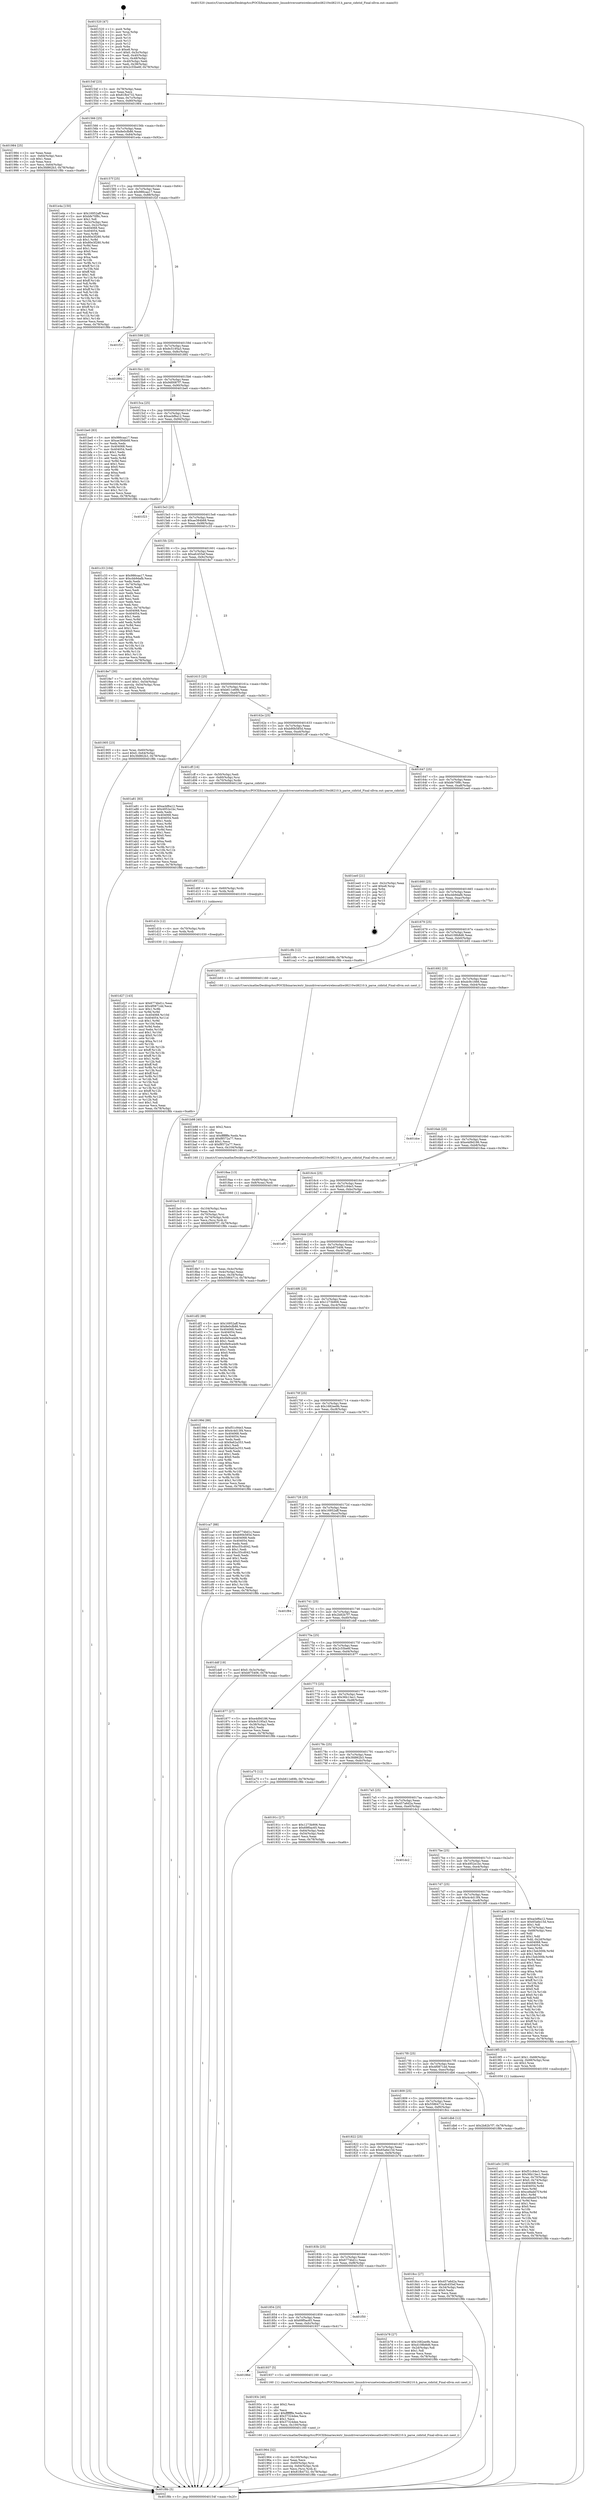 digraph "0x401520" {
  label = "0x401520 (/mnt/c/Users/mathe/Desktop/tcc/POCII/binaries/extr_linuxdriversnetwirelessathwil6210wil6210.h_parse_cidxtid_Final-ollvm.out::main(0))"
  labelloc = "t"
  node[shape=record]

  Entry [label="",width=0.3,height=0.3,shape=circle,fillcolor=black,style=filled]
  "0x40154f" [label="{
     0x40154f [23]\l
     | [instrs]\l
     &nbsp;&nbsp;0x40154f \<+3\>: mov -0x78(%rbp),%eax\l
     &nbsp;&nbsp;0x401552 \<+2\>: mov %eax,%ecx\l
     &nbsp;&nbsp;0x401554 \<+6\>: sub $0x81fb4732,%ecx\l
     &nbsp;&nbsp;0x40155a \<+3\>: mov %eax,-0x7c(%rbp)\l
     &nbsp;&nbsp;0x40155d \<+3\>: mov %ecx,-0x80(%rbp)\l
     &nbsp;&nbsp;0x401560 \<+6\>: je 0000000000401984 \<main+0x464\>\l
  }"]
  "0x401984" [label="{
     0x401984 [25]\l
     | [instrs]\l
     &nbsp;&nbsp;0x401984 \<+2\>: xor %eax,%eax\l
     &nbsp;&nbsp;0x401986 \<+3\>: mov -0x64(%rbp),%ecx\l
     &nbsp;&nbsp;0x401989 \<+3\>: sub $0x1,%eax\l
     &nbsp;&nbsp;0x40198c \<+2\>: sub %eax,%ecx\l
     &nbsp;&nbsp;0x40198e \<+3\>: mov %ecx,-0x64(%rbp)\l
     &nbsp;&nbsp;0x401991 \<+7\>: movl $0x3fd862b3,-0x78(%rbp)\l
     &nbsp;&nbsp;0x401998 \<+5\>: jmp 0000000000401f8b \<main+0xa6b\>\l
  }"]
  "0x401566" [label="{
     0x401566 [25]\l
     | [instrs]\l
     &nbsp;&nbsp;0x401566 \<+5\>: jmp 000000000040156b \<main+0x4b\>\l
     &nbsp;&nbsp;0x40156b \<+3\>: mov -0x7c(%rbp),%eax\l
     &nbsp;&nbsp;0x40156e \<+5\>: sub $0x8e0cfb86,%eax\l
     &nbsp;&nbsp;0x401573 \<+6\>: mov %eax,-0x84(%rbp)\l
     &nbsp;&nbsp;0x401579 \<+6\>: je 0000000000401e4a \<main+0x92a\>\l
  }"]
  Exit [label="",width=0.3,height=0.3,shape=circle,fillcolor=black,style=filled,peripheries=2]
  "0x401e4a" [label="{
     0x401e4a [150]\l
     | [instrs]\l
     &nbsp;&nbsp;0x401e4a \<+5\>: mov $0x16952aff,%eax\l
     &nbsp;&nbsp;0x401e4f \<+5\>: mov $0xbfe70f8c,%ecx\l
     &nbsp;&nbsp;0x401e54 \<+2\>: mov $0x1,%dl\l
     &nbsp;&nbsp;0x401e56 \<+3\>: mov -0x3c(%rbp),%esi\l
     &nbsp;&nbsp;0x401e59 \<+3\>: mov %esi,-0x2c(%rbp)\l
     &nbsp;&nbsp;0x401e5c \<+7\>: mov 0x404068,%esi\l
     &nbsp;&nbsp;0x401e63 \<+7\>: mov 0x404054,%edi\l
     &nbsp;&nbsp;0x401e6a \<+3\>: mov %esi,%r8d\l
     &nbsp;&nbsp;0x401e6d \<+7\>: add $0x80e3f280,%r8d\l
     &nbsp;&nbsp;0x401e74 \<+4\>: sub $0x1,%r8d\l
     &nbsp;&nbsp;0x401e78 \<+7\>: sub $0x80e3f280,%r8d\l
     &nbsp;&nbsp;0x401e7f \<+4\>: imul %r8d,%esi\l
     &nbsp;&nbsp;0x401e83 \<+3\>: and $0x1,%esi\l
     &nbsp;&nbsp;0x401e86 \<+3\>: cmp $0x0,%esi\l
     &nbsp;&nbsp;0x401e89 \<+4\>: sete %r9b\l
     &nbsp;&nbsp;0x401e8d \<+3\>: cmp $0xa,%edi\l
     &nbsp;&nbsp;0x401e90 \<+4\>: setl %r10b\l
     &nbsp;&nbsp;0x401e94 \<+3\>: mov %r9b,%r11b\l
     &nbsp;&nbsp;0x401e97 \<+4\>: xor $0xff,%r11b\l
     &nbsp;&nbsp;0x401e9b \<+3\>: mov %r10b,%bl\l
     &nbsp;&nbsp;0x401e9e \<+3\>: xor $0xff,%bl\l
     &nbsp;&nbsp;0x401ea1 \<+3\>: xor $0x1,%dl\l
     &nbsp;&nbsp;0x401ea4 \<+3\>: mov %r11b,%r14b\l
     &nbsp;&nbsp;0x401ea7 \<+4\>: and $0xff,%r14b\l
     &nbsp;&nbsp;0x401eab \<+3\>: and %dl,%r9b\l
     &nbsp;&nbsp;0x401eae \<+3\>: mov %bl,%r15b\l
     &nbsp;&nbsp;0x401eb1 \<+4\>: and $0xff,%r15b\l
     &nbsp;&nbsp;0x401eb5 \<+3\>: and %dl,%r10b\l
     &nbsp;&nbsp;0x401eb8 \<+3\>: or %r9b,%r14b\l
     &nbsp;&nbsp;0x401ebb \<+3\>: or %r10b,%r15b\l
     &nbsp;&nbsp;0x401ebe \<+3\>: xor %r15b,%r14b\l
     &nbsp;&nbsp;0x401ec1 \<+3\>: or %bl,%r11b\l
     &nbsp;&nbsp;0x401ec4 \<+4\>: xor $0xff,%r11b\l
     &nbsp;&nbsp;0x401ec8 \<+3\>: or $0x1,%dl\l
     &nbsp;&nbsp;0x401ecb \<+3\>: and %dl,%r11b\l
     &nbsp;&nbsp;0x401ece \<+3\>: or %r11b,%r14b\l
     &nbsp;&nbsp;0x401ed1 \<+4\>: test $0x1,%r14b\l
     &nbsp;&nbsp;0x401ed5 \<+3\>: cmovne %ecx,%eax\l
     &nbsp;&nbsp;0x401ed8 \<+3\>: mov %eax,-0x78(%rbp)\l
     &nbsp;&nbsp;0x401edb \<+5\>: jmp 0000000000401f8b \<main+0xa6b\>\l
  }"]
  "0x40157f" [label="{
     0x40157f [25]\l
     | [instrs]\l
     &nbsp;&nbsp;0x40157f \<+5\>: jmp 0000000000401584 \<main+0x64\>\l
     &nbsp;&nbsp;0x401584 \<+3\>: mov -0x7c(%rbp),%eax\l
     &nbsp;&nbsp;0x401587 \<+5\>: sub $0x986caa17,%eax\l
     &nbsp;&nbsp;0x40158c \<+6\>: mov %eax,-0x88(%rbp)\l
     &nbsp;&nbsp;0x401592 \<+6\>: je 0000000000401f2f \<main+0xa0f\>\l
  }"]
  "0x401d27" [label="{
     0x401d27 [143]\l
     | [instrs]\l
     &nbsp;&nbsp;0x401d27 \<+5\>: mov $0x6774bd1c,%eax\l
     &nbsp;&nbsp;0x401d2c \<+5\>: mov $0x4f0871dd,%ecx\l
     &nbsp;&nbsp;0x401d31 \<+3\>: mov $0x1,%r8b\l
     &nbsp;&nbsp;0x401d34 \<+3\>: xor %r9d,%r9d\l
     &nbsp;&nbsp;0x401d37 \<+8\>: mov 0x404068,%r10d\l
     &nbsp;&nbsp;0x401d3f \<+8\>: mov 0x404054,%r11d\l
     &nbsp;&nbsp;0x401d47 \<+4\>: sub $0x1,%r9d\l
     &nbsp;&nbsp;0x401d4b \<+3\>: mov %r10d,%ebx\l
     &nbsp;&nbsp;0x401d4e \<+3\>: add %r9d,%ebx\l
     &nbsp;&nbsp;0x401d51 \<+4\>: imul %ebx,%r10d\l
     &nbsp;&nbsp;0x401d55 \<+4\>: and $0x1,%r10d\l
     &nbsp;&nbsp;0x401d59 \<+4\>: cmp $0x0,%r10d\l
     &nbsp;&nbsp;0x401d5d \<+4\>: sete %r14b\l
     &nbsp;&nbsp;0x401d61 \<+4\>: cmp $0xa,%r11d\l
     &nbsp;&nbsp;0x401d65 \<+4\>: setl %r15b\l
     &nbsp;&nbsp;0x401d69 \<+3\>: mov %r14b,%r12b\l
     &nbsp;&nbsp;0x401d6c \<+4\>: xor $0xff,%r12b\l
     &nbsp;&nbsp;0x401d70 \<+3\>: mov %r15b,%r13b\l
     &nbsp;&nbsp;0x401d73 \<+4\>: xor $0xff,%r13b\l
     &nbsp;&nbsp;0x401d77 \<+4\>: xor $0x1,%r8b\l
     &nbsp;&nbsp;0x401d7b \<+3\>: mov %r12b,%dl\l
     &nbsp;&nbsp;0x401d7e \<+3\>: and $0xff,%dl\l
     &nbsp;&nbsp;0x401d81 \<+3\>: and %r8b,%r14b\l
     &nbsp;&nbsp;0x401d84 \<+3\>: mov %r13b,%sil\l
     &nbsp;&nbsp;0x401d87 \<+4\>: and $0xff,%sil\l
     &nbsp;&nbsp;0x401d8b \<+3\>: and %r8b,%r15b\l
     &nbsp;&nbsp;0x401d8e \<+3\>: or %r14b,%dl\l
     &nbsp;&nbsp;0x401d91 \<+3\>: or %r15b,%sil\l
     &nbsp;&nbsp;0x401d94 \<+3\>: xor %sil,%dl\l
     &nbsp;&nbsp;0x401d97 \<+3\>: or %r13b,%r12b\l
     &nbsp;&nbsp;0x401d9a \<+4\>: xor $0xff,%r12b\l
     &nbsp;&nbsp;0x401d9e \<+4\>: or $0x1,%r8b\l
     &nbsp;&nbsp;0x401da2 \<+3\>: and %r8b,%r12b\l
     &nbsp;&nbsp;0x401da5 \<+3\>: or %r12b,%dl\l
     &nbsp;&nbsp;0x401da8 \<+3\>: test $0x1,%dl\l
     &nbsp;&nbsp;0x401dab \<+3\>: cmovne %ecx,%eax\l
     &nbsp;&nbsp;0x401dae \<+3\>: mov %eax,-0x78(%rbp)\l
     &nbsp;&nbsp;0x401db1 \<+5\>: jmp 0000000000401f8b \<main+0xa6b\>\l
  }"]
  "0x401f2f" [label="{
     0x401f2f\l
  }", style=dashed]
  "0x401598" [label="{
     0x401598 [25]\l
     | [instrs]\l
     &nbsp;&nbsp;0x401598 \<+5\>: jmp 000000000040159d \<main+0x7d\>\l
     &nbsp;&nbsp;0x40159d \<+3\>: mov -0x7c(%rbp),%eax\l
     &nbsp;&nbsp;0x4015a0 \<+5\>: sub $0x9c5195a3,%eax\l
     &nbsp;&nbsp;0x4015a5 \<+6\>: mov %eax,-0x8c(%rbp)\l
     &nbsp;&nbsp;0x4015ab \<+6\>: je 0000000000401892 \<main+0x372\>\l
  }"]
  "0x401d1b" [label="{
     0x401d1b [12]\l
     | [instrs]\l
     &nbsp;&nbsp;0x401d1b \<+4\>: mov -0x70(%rbp),%rdx\l
     &nbsp;&nbsp;0x401d1f \<+3\>: mov %rdx,%rdi\l
     &nbsp;&nbsp;0x401d22 \<+5\>: call 0000000000401030 \<free@plt\>\l
     | [calls]\l
     &nbsp;&nbsp;0x401030 \{1\} (unknown)\l
  }"]
  "0x401892" [label="{
     0x401892\l
  }", style=dashed]
  "0x4015b1" [label="{
     0x4015b1 [25]\l
     | [instrs]\l
     &nbsp;&nbsp;0x4015b1 \<+5\>: jmp 00000000004015b6 \<main+0x96\>\l
     &nbsp;&nbsp;0x4015b6 \<+3\>: mov -0x7c(%rbp),%eax\l
     &nbsp;&nbsp;0x4015b9 \<+5\>: sub $0x9d0087f7,%eax\l
     &nbsp;&nbsp;0x4015be \<+6\>: mov %eax,-0x90(%rbp)\l
     &nbsp;&nbsp;0x4015c4 \<+6\>: je 0000000000401be0 \<main+0x6c0\>\l
  }"]
  "0x401d0f" [label="{
     0x401d0f [12]\l
     | [instrs]\l
     &nbsp;&nbsp;0x401d0f \<+4\>: mov -0x60(%rbp),%rdx\l
     &nbsp;&nbsp;0x401d13 \<+3\>: mov %rdx,%rdi\l
     &nbsp;&nbsp;0x401d16 \<+5\>: call 0000000000401030 \<free@plt\>\l
     | [calls]\l
     &nbsp;&nbsp;0x401030 \{1\} (unknown)\l
  }"]
  "0x401be0" [label="{
     0x401be0 [83]\l
     | [instrs]\l
     &nbsp;&nbsp;0x401be0 \<+5\>: mov $0x986caa17,%eax\l
     &nbsp;&nbsp;0x401be5 \<+5\>: mov $0xae384b68,%ecx\l
     &nbsp;&nbsp;0x401bea \<+2\>: xor %edx,%edx\l
     &nbsp;&nbsp;0x401bec \<+7\>: mov 0x404068,%esi\l
     &nbsp;&nbsp;0x401bf3 \<+7\>: mov 0x404054,%edi\l
     &nbsp;&nbsp;0x401bfa \<+3\>: sub $0x1,%edx\l
     &nbsp;&nbsp;0x401bfd \<+3\>: mov %esi,%r8d\l
     &nbsp;&nbsp;0x401c00 \<+3\>: add %edx,%r8d\l
     &nbsp;&nbsp;0x401c03 \<+4\>: imul %r8d,%esi\l
     &nbsp;&nbsp;0x401c07 \<+3\>: and $0x1,%esi\l
     &nbsp;&nbsp;0x401c0a \<+3\>: cmp $0x0,%esi\l
     &nbsp;&nbsp;0x401c0d \<+4\>: sete %r9b\l
     &nbsp;&nbsp;0x401c11 \<+3\>: cmp $0xa,%edi\l
     &nbsp;&nbsp;0x401c14 \<+4\>: setl %r10b\l
     &nbsp;&nbsp;0x401c18 \<+3\>: mov %r9b,%r11b\l
     &nbsp;&nbsp;0x401c1b \<+3\>: and %r10b,%r11b\l
     &nbsp;&nbsp;0x401c1e \<+3\>: xor %r10b,%r9b\l
     &nbsp;&nbsp;0x401c21 \<+3\>: or %r9b,%r11b\l
     &nbsp;&nbsp;0x401c24 \<+4\>: test $0x1,%r11b\l
     &nbsp;&nbsp;0x401c28 \<+3\>: cmovne %ecx,%eax\l
     &nbsp;&nbsp;0x401c2b \<+3\>: mov %eax,-0x78(%rbp)\l
     &nbsp;&nbsp;0x401c2e \<+5\>: jmp 0000000000401f8b \<main+0xa6b\>\l
  }"]
  "0x4015ca" [label="{
     0x4015ca [25]\l
     | [instrs]\l
     &nbsp;&nbsp;0x4015ca \<+5\>: jmp 00000000004015cf \<main+0xaf\>\l
     &nbsp;&nbsp;0x4015cf \<+3\>: mov -0x7c(%rbp),%eax\l
     &nbsp;&nbsp;0x4015d2 \<+5\>: sub $0xacbf6a12,%eax\l
     &nbsp;&nbsp;0x4015d7 \<+6\>: mov %eax,-0x94(%rbp)\l
     &nbsp;&nbsp;0x4015dd \<+6\>: je 0000000000401f23 \<main+0xa03\>\l
  }"]
  "0x401bc0" [label="{
     0x401bc0 [32]\l
     | [instrs]\l
     &nbsp;&nbsp;0x401bc0 \<+6\>: mov -0x104(%rbp),%ecx\l
     &nbsp;&nbsp;0x401bc6 \<+3\>: imul %eax,%ecx\l
     &nbsp;&nbsp;0x401bc9 \<+4\>: mov -0x70(%rbp),%rsi\l
     &nbsp;&nbsp;0x401bcd \<+4\>: movslq -0x74(%rbp),%rdi\l
     &nbsp;&nbsp;0x401bd1 \<+3\>: mov %ecx,(%rsi,%rdi,4)\l
     &nbsp;&nbsp;0x401bd4 \<+7\>: movl $0x9d0087f7,-0x78(%rbp)\l
     &nbsp;&nbsp;0x401bdb \<+5\>: jmp 0000000000401f8b \<main+0xa6b\>\l
  }"]
  "0x401f23" [label="{
     0x401f23\l
  }", style=dashed]
  "0x4015e3" [label="{
     0x4015e3 [25]\l
     | [instrs]\l
     &nbsp;&nbsp;0x4015e3 \<+5\>: jmp 00000000004015e8 \<main+0xc8\>\l
     &nbsp;&nbsp;0x4015e8 \<+3\>: mov -0x7c(%rbp),%eax\l
     &nbsp;&nbsp;0x4015eb \<+5\>: sub $0xae384b68,%eax\l
     &nbsp;&nbsp;0x4015f0 \<+6\>: mov %eax,-0x98(%rbp)\l
     &nbsp;&nbsp;0x4015f6 \<+6\>: je 0000000000401c33 \<main+0x713\>\l
  }"]
  "0x401b98" [label="{
     0x401b98 [40]\l
     | [instrs]\l
     &nbsp;&nbsp;0x401b98 \<+5\>: mov $0x2,%ecx\l
     &nbsp;&nbsp;0x401b9d \<+1\>: cltd\l
     &nbsp;&nbsp;0x401b9e \<+2\>: idiv %ecx\l
     &nbsp;&nbsp;0x401ba0 \<+6\>: imul $0xfffffffe,%edx,%ecx\l
     &nbsp;&nbsp;0x401ba6 \<+6\>: add $0xf8572a77,%ecx\l
     &nbsp;&nbsp;0x401bac \<+3\>: add $0x1,%ecx\l
     &nbsp;&nbsp;0x401baf \<+6\>: sub $0xf8572a77,%ecx\l
     &nbsp;&nbsp;0x401bb5 \<+6\>: mov %ecx,-0x104(%rbp)\l
     &nbsp;&nbsp;0x401bbb \<+5\>: call 0000000000401160 \<next_i\>\l
     | [calls]\l
     &nbsp;&nbsp;0x401160 \{1\} (/mnt/c/Users/mathe/Desktop/tcc/POCII/binaries/extr_linuxdriversnetwirelessathwil6210wil6210.h_parse_cidxtid_Final-ollvm.out::next_i)\l
  }"]
  "0x401c33" [label="{
     0x401c33 [104]\l
     | [instrs]\l
     &nbsp;&nbsp;0x401c33 \<+5\>: mov $0x986caa17,%eax\l
     &nbsp;&nbsp;0x401c38 \<+5\>: mov $0xcbb9dafb,%ecx\l
     &nbsp;&nbsp;0x401c3d \<+2\>: xor %edx,%edx\l
     &nbsp;&nbsp;0x401c3f \<+3\>: mov -0x74(%rbp),%esi\l
     &nbsp;&nbsp;0x401c42 \<+2\>: mov %edx,%edi\l
     &nbsp;&nbsp;0x401c44 \<+2\>: sub %esi,%edi\l
     &nbsp;&nbsp;0x401c46 \<+2\>: mov %edx,%esi\l
     &nbsp;&nbsp;0x401c48 \<+3\>: sub $0x1,%esi\l
     &nbsp;&nbsp;0x401c4b \<+2\>: add %esi,%edi\l
     &nbsp;&nbsp;0x401c4d \<+2\>: mov %edx,%esi\l
     &nbsp;&nbsp;0x401c4f \<+2\>: sub %edi,%esi\l
     &nbsp;&nbsp;0x401c51 \<+3\>: mov %esi,-0x74(%rbp)\l
     &nbsp;&nbsp;0x401c54 \<+7\>: mov 0x404068,%esi\l
     &nbsp;&nbsp;0x401c5b \<+7\>: mov 0x404054,%edi\l
     &nbsp;&nbsp;0x401c62 \<+3\>: sub $0x1,%edx\l
     &nbsp;&nbsp;0x401c65 \<+3\>: mov %esi,%r8d\l
     &nbsp;&nbsp;0x401c68 \<+3\>: add %edx,%r8d\l
     &nbsp;&nbsp;0x401c6b \<+4\>: imul %r8d,%esi\l
     &nbsp;&nbsp;0x401c6f \<+3\>: and $0x1,%esi\l
     &nbsp;&nbsp;0x401c72 \<+3\>: cmp $0x0,%esi\l
     &nbsp;&nbsp;0x401c75 \<+4\>: sete %r9b\l
     &nbsp;&nbsp;0x401c79 \<+3\>: cmp $0xa,%edi\l
     &nbsp;&nbsp;0x401c7c \<+4\>: setl %r10b\l
     &nbsp;&nbsp;0x401c80 \<+3\>: mov %r9b,%r11b\l
     &nbsp;&nbsp;0x401c83 \<+3\>: and %r10b,%r11b\l
     &nbsp;&nbsp;0x401c86 \<+3\>: xor %r10b,%r9b\l
     &nbsp;&nbsp;0x401c89 \<+3\>: or %r9b,%r11b\l
     &nbsp;&nbsp;0x401c8c \<+4\>: test $0x1,%r11b\l
     &nbsp;&nbsp;0x401c90 \<+3\>: cmovne %ecx,%eax\l
     &nbsp;&nbsp;0x401c93 \<+3\>: mov %eax,-0x78(%rbp)\l
     &nbsp;&nbsp;0x401c96 \<+5\>: jmp 0000000000401f8b \<main+0xa6b\>\l
  }"]
  "0x4015fc" [label="{
     0x4015fc [25]\l
     | [instrs]\l
     &nbsp;&nbsp;0x4015fc \<+5\>: jmp 0000000000401601 \<main+0xe1\>\l
     &nbsp;&nbsp;0x401601 \<+3\>: mov -0x7c(%rbp),%eax\l
     &nbsp;&nbsp;0x401604 \<+5\>: sub $0xafc455ef,%eax\l
     &nbsp;&nbsp;0x401609 \<+6\>: mov %eax,-0x9c(%rbp)\l
     &nbsp;&nbsp;0x40160f \<+6\>: je 00000000004018e7 \<main+0x3c7\>\l
  }"]
  "0x401a0c" [label="{
     0x401a0c [105]\l
     | [instrs]\l
     &nbsp;&nbsp;0x401a0c \<+5\>: mov $0xf51c94e3,%ecx\l
     &nbsp;&nbsp;0x401a11 \<+5\>: mov $0x36b13ec1,%edx\l
     &nbsp;&nbsp;0x401a16 \<+4\>: mov %rax,-0x70(%rbp)\l
     &nbsp;&nbsp;0x401a1a \<+7\>: movl $0x0,-0x74(%rbp)\l
     &nbsp;&nbsp;0x401a21 \<+7\>: mov 0x404068,%esi\l
     &nbsp;&nbsp;0x401a28 \<+8\>: mov 0x404054,%r8d\l
     &nbsp;&nbsp;0x401a30 \<+3\>: mov %esi,%r9d\l
     &nbsp;&nbsp;0x401a33 \<+7\>: sub $0xce8add7f,%r9d\l
     &nbsp;&nbsp;0x401a3a \<+4\>: sub $0x1,%r9d\l
     &nbsp;&nbsp;0x401a3e \<+7\>: add $0xce8add7f,%r9d\l
     &nbsp;&nbsp;0x401a45 \<+4\>: imul %r9d,%esi\l
     &nbsp;&nbsp;0x401a49 \<+3\>: and $0x1,%esi\l
     &nbsp;&nbsp;0x401a4c \<+3\>: cmp $0x0,%esi\l
     &nbsp;&nbsp;0x401a4f \<+4\>: sete %r10b\l
     &nbsp;&nbsp;0x401a53 \<+4\>: cmp $0xa,%r8d\l
     &nbsp;&nbsp;0x401a57 \<+4\>: setl %r11b\l
     &nbsp;&nbsp;0x401a5b \<+3\>: mov %r10b,%bl\l
     &nbsp;&nbsp;0x401a5e \<+3\>: and %r11b,%bl\l
     &nbsp;&nbsp;0x401a61 \<+3\>: xor %r11b,%r10b\l
     &nbsp;&nbsp;0x401a64 \<+3\>: or %r10b,%bl\l
     &nbsp;&nbsp;0x401a67 \<+3\>: test $0x1,%bl\l
     &nbsp;&nbsp;0x401a6a \<+3\>: cmovne %edx,%ecx\l
     &nbsp;&nbsp;0x401a6d \<+3\>: mov %ecx,-0x78(%rbp)\l
     &nbsp;&nbsp;0x401a70 \<+5\>: jmp 0000000000401f8b \<main+0xa6b\>\l
  }"]
  "0x4018e7" [label="{
     0x4018e7 [30]\l
     | [instrs]\l
     &nbsp;&nbsp;0x4018e7 \<+7\>: movl $0x64,-0x50(%rbp)\l
     &nbsp;&nbsp;0x4018ee \<+7\>: movl $0x1,-0x54(%rbp)\l
     &nbsp;&nbsp;0x4018f5 \<+4\>: movslq -0x54(%rbp),%rax\l
     &nbsp;&nbsp;0x4018f9 \<+4\>: shl $0x2,%rax\l
     &nbsp;&nbsp;0x4018fd \<+3\>: mov %rax,%rdi\l
     &nbsp;&nbsp;0x401900 \<+5\>: call 0000000000401050 \<malloc@plt\>\l
     | [calls]\l
     &nbsp;&nbsp;0x401050 \{1\} (unknown)\l
  }"]
  "0x401615" [label="{
     0x401615 [25]\l
     | [instrs]\l
     &nbsp;&nbsp;0x401615 \<+5\>: jmp 000000000040161a \<main+0xfa\>\l
     &nbsp;&nbsp;0x40161a \<+3\>: mov -0x7c(%rbp),%eax\l
     &nbsp;&nbsp;0x40161d \<+5\>: sub $0xb611e69b,%eax\l
     &nbsp;&nbsp;0x401622 \<+6\>: mov %eax,-0xa0(%rbp)\l
     &nbsp;&nbsp;0x401628 \<+6\>: je 0000000000401a81 \<main+0x561\>\l
  }"]
  "0x401964" [label="{
     0x401964 [32]\l
     | [instrs]\l
     &nbsp;&nbsp;0x401964 \<+6\>: mov -0x100(%rbp),%ecx\l
     &nbsp;&nbsp;0x40196a \<+3\>: imul %eax,%ecx\l
     &nbsp;&nbsp;0x40196d \<+4\>: mov -0x60(%rbp),%rsi\l
     &nbsp;&nbsp;0x401971 \<+4\>: movslq -0x64(%rbp),%rdi\l
     &nbsp;&nbsp;0x401975 \<+3\>: mov %ecx,(%rsi,%rdi,4)\l
     &nbsp;&nbsp;0x401978 \<+7\>: movl $0x81fb4732,-0x78(%rbp)\l
     &nbsp;&nbsp;0x40197f \<+5\>: jmp 0000000000401f8b \<main+0xa6b\>\l
  }"]
  "0x401a81" [label="{
     0x401a81 [83]\l
     | [instrs]\l
     &nbsp;&nbsp;0x401a81 \<+5\>: mov $0xacbf6a12,%eax\l
     &nbsp;&nbsp;0x401a86 \<+5\>: mov $0x4952e1bc,%ecx\l
     &nbsp;&nbsp;0x401a8b \<+2\>: xor %edx,%edx\l
     &nbsp;&nbsp;0x401a8d \<+7\>: mov 0x404068,%esi\l
     &nbsp;&nbsp;0x401a94 \<+7\>: mov 0x404054,%edi\l
     &nbsp;&nbsp;0x401a9b \<+3\>: sub $0x1,%edx\l
     &nbsp;&nbsp;0x401a9e \<+3\>: mov %esi,%r8d\l
     &nbsp;&nbsp;0x401aa1 \<+3\>: add %edx,%r8d\l
     &nbsp;&nbsp;0x401aa4 \<+4\>: imul %r8d,%esi\l
     &nbsp;&nbsp;0x401aa8 \<+3\>: and $0x1,%esi\l
     &nbsp;&nbsp;0x401aab \<+3\>: cmp $0x0,%esi\l
     &nbsp;&nbsp;0x401aae \<+4\>: sete %r9b\l
     &nbsp;&nbsp;0x401ab2 \<+3\>: cmp $0xa,%edi\l
     &nbsp;&nbsp;0x401ab5 \<+4\>: setl %r10b\l
     &nbsp;&nbsp;0x401ab9 \<+3\>: mov %r9b,%r11b\l
     &nbsp;&nbsp;0x401abc \<+3\>: and %r10b,%r11b\l
     &nbsp;&nbsp;0x401abf \<+3\>: xor %r10b,%r9b\l
     &nbsp;&nbsp;0x401ac2 \<+3\>: or %r9b,%r11b\l
     &nbsp;&nbsp;0x401ac5 \<+4\>: test $0x1,%r11b\l
     &nbsp;&nbsp;0x401ac9 \<+3\>: cmovne %ecx,%eax\l
     &nbsp;&nbsp;0x401acc \<+3\>: mov %eax,-0x78(%rbp)\l
     &nbsp;&nbsp;0x401acf \<+5\>: jmp 0000000000401f8b \<main+0xa6b\>\l
  }"]
  "0x40162e" [label="{
     0x40162e [25]\l
     | [instrs]\l
     &nbsp;&nbsp;0x40162e \<+5\>: jmp 0000000000401633 \<main+0x113\>\l
     &nbsp;&nbsp;0x401633 \<+3\>: mov -0x7c(%rbp),%eax\l
     &nbsp;&nbsp;0x401636 \<+5\>: sub $0xb90b585d,%eax\l
     &nbsp;&nbsp;0x40163b \<+6\>: mov %eax,-0xa4(%rbp)\l
     &nbsp;&nbsp;0x401641 \<+6\>: je 0000000000401cff \<main+0x7df\>\l
  }"]
  "0x40193c" [label="{
     0x40193c [40]\l
     | [instrs]\l
     &nbsp;&nbsp;0x40193c \<+5\>: mov $0x2,%ecx\l
     &nbsp;&nbsp;0x401941 \<+1\>: cltd\l
     &nbsp;&nbsp;0x401942 \<+2\>: idiv %ecx\l
     &nbsp;&nbsp;0x401944 \<+6\>: imul $0xfffffffe,%edx,%ecx\l
     &nbsp;&nbsp;0x40194a \<+6\>: add $0x37324dee,%ecx\l
     &nbsp;&nbsp;0x401950 \<+3\>: add $0x1,%ecx\l
     &nbsp;&nbsp;0x401953 \<+6\>: sub $0x37324dee,%ecx\l
     &nbsp;&nbsp;0x401959 \<+6\>: mov %ecx,-0x100(%rbp)\l
     &nbsp;&nbsp;0x40195f \<+5\>: call 0000000000401160 \<next_i\>\l
     | [calls]\l
     &nbsp;&nbsp;0x401160 \{1\} (/mnt/c/Users/mathe/Desktop/tcc/POCII/binaries/extr_linuxdriversnetwirelessathwil6210wil6210.h_parse_cidxtid_Final-ollvm.out::next_i)\l
  }"]
  "0x401cff" [label="{
     0x401cff [16]\l
     | [instrs]\l
     &nbsp;&nbsp;0x401cff \<+3\>: mov -0x50(%rbp),%edi\l
     &nbsp;&nbsp;0x401d02 \<+4\>: mov -0x60(%rbp),%rsi\l
     &nbsp;&nbsp;0x401d06 \<+4\>: mov -0x70(%rbp),%rdx\l
     &nbsp;&nbsp;0x401d0a \<+5\>: call 0000000000401240 \<parse_cidxtid\>\l
     | [calls]\l
     &nbsp;&nbsp;0x401240 \{1\} (/mnt/c/Users/mathe/Desktop/tcc/POCII/binaries/extr_linuxdriversnetwirelessathwil6210wil6210.h_parse_cidxtid_Final-ollvm.out::parse_cidxtid)\l
  }"]
  "0x401647" [label="{
     0x401647 [25]\l
     | [instrs]\l
     &nbsp;&nbsp;0x401647 \<+5\>: jmp 000000000040164c \<main+0x12c\>\l
     &nbsp;&nbsp;0x40164c \<+3\>: mov -0x7c(%rbp),%eax\l
     &nbsp;&nbsp;0x40164f \<+5\>: sub $0xbfe70f8c,%eax\l
     &nbsp;&nbsp;0x401654 \<+6\>: mov %eax,-0xa8(%rbp)\l
     &nbsp;&nbsp;0x40165a \<+6\>: je 0000000000401ee0 \<main+0x9c0\>\l
  }"]
  "0x40186d" [label="{
     0x40186d\l
  }", style=dashed]
  "0x401ee0" [label="{
     0x401ee0 [21]\l
     | [instrs]\l
     &nbsp;&nbsp;0x401ee0 \<+3\>: mov -0x2c(%rbp),%eax\l
     &nbsp;&nbsp;0x401ee3 \<+7\>: add $0xe8,%rsp\l
     &nbsp;&nbsp;0x401eea \<+1\>: pop %rbx\l
     &nbsp;&nbsp;0x401eeb \<+2\>: pop %r12\l
     &nbsp;&nbsp;0x401eed \<+2\>: pop %r13\l
     &nbsp;&nbsp;0x401eef \<+2\>: pop %r14\l
     &nbsp;&nbsp;0x401ef1 \<+2\>: pop %r15\l
     &nbsp;&nbsp;0x401ef3 \<+1\>: pop %rbp\l
     &nbsp;&nbsp;0x401ef4 \<+1\>: ret\l
  }"]
  "0x401660" [label="{
     0x401660 [25]\l
     | [instrs]\l
     &nbsp;&nbsp;0x401660 \<+5\>: jmp 0000000000401665 \<main+0x145\>\l
     &nbsp;&nbsp;0x401665 \<+3\>: mov -0x7c(%rbp),%eax\l
     &nbsp;&nbsp;0x401668 \<+5\>: sub $0xcbb9dafb,%eax\l
     &nbsp;&nbsp;0x40166d \<+6\>: mov %eax,-0xac(%rbp)\l
     &nbsp;&nbsp;0x401673 \<+6\>: je 0000000000401c9b \<main+0x77b\>\l
  }"]
  "0x401937" [label="{
     0x401937 [5]\l
     | [instrs]\l
     &nbsp;&nbsp;0x401937 \<+5\>: call 0000000000401160 \<next_i\>\l
     | [calls]\l
     &nbsp;&nbsp;0x401160 \{1\} (/mnt/c/Users/mathe/Desktop/tcc/POCII/binaries/extr_linuxdriversnetwirelessathwil6210wil6210.h_parse_cidxtid_Final-ollvm.out::next_i)\l
  }"]
  "0x401c9b" [label="{
     0x401c9b [12]\l
     | [instrs]\l
     &nbsp;&nbsp;0x401c9b \<+7\>: movl $0xb611e69b,-0x78(%rbp)\l
     &nbsp;&nbsp;0x401ca2 \<+5\>: jmp 0000000000401f8b \<main+0xa6b\>\l
  }"]
  "0x401679" [label="{
     0x401679 [25]\l
     | [instrs]\l
     &nbsp;&nbsp;0x401679 \<+5\>: jmp 000000000040167e \<main+0x15e\>\l
     &nbsp;&nbsp;0x40167e \<+3\>: mov -0x7c(%rbp),%eax\l
     &nbsp;&nbsp;0x401681 \<+5\>: sub $0xd108b8d6,%eax\l
     &nbsp;&nbsp;0x401686 \<+6\>: mov %eax,-0xb0(%rbp)\l
     &nbsp;&nbsp;0x40168c \<+6\>: je 0000000000401b93 \<main+0x673\>\l
  }"]
  "0x401854" [label="{
     0x401854 [25]\l
     | [instrs]\l
     &nbsp;&nbsp;0x401854 \<+5\>: jmp 0000000000401859 \<main+0x339\>\l
     &nbsp;&nbsp;0x401859 \<+3\>: mov -0x7c(%rbp),%eax\l
     &nbsp;&nbsp;0x40185c \<+5\>: sub $0x69f0ac65,%eax\l
     &nbsp;&nbsp;0x401861 \<+6\>: mov %eax,-0xfc(%rbp)\l
     &nbsp;&nbsp;0x401867 \<+6\>: je 0000000000401937 \<main+0x417\>\l
  }"]
  "0x401b93" [label="{
     0x401b93 [5]\l
     | [instrs]\l
     &nbsp;&nbsp;0x401b93 \<+5\>: call 0000000000401160 \<next_i\>\l
     | [calls]\l
     &nbsp;&nbsp;0x401160 \{1\} (/mnt/c/Users/mathe/Desktop/tcc/POCII/binaries/extr_linuxdriversnetwirelessathwil6210wil6210.h_parse_cidxtid_Final-ollvm.out::next_i)\l
  }"]
  "0x401692" [label="{
     0x401692 [25]\l
     | [instrs]\l
     &nbsp;&nbsp;0x401692 \<+5\>: jmp 0000000000401697 \<main+0x177\>\l
     &nbsp;&nbsp;0x401697 \<+3\>: mov -0x7c(%rbp),%eax\l
     &nbsp;&nbsp;0x40169a \<+5\>: sub $0xdc9c1666,%eax\l
     &nbsp;&nbsp;0x40169f \<+6\>: mov %eax,-0xb4(%rbp)\l
     &nbsp;&nbsp;0x4016a5 \<+6\>: je 0000000000401dce \<main+0x8ae\>\l
  }"]
  "0x401f50" [label="{
     0x401f50\l
  }", style=dashed]
  "0x401dce" [label="{
     0x401dce\l
  }", style=dashed]
  "0x4016ab" [label="{
     0x4016ab [25]\l
     | [instrs]\l
     &nbsp;&nbsp;0x4016ab \<+5\>: jmp 00000000004016b0 \<main+0x190\>\l
     &nbsp;&nbsp;0x4016b0 \<+3\>: mov -0x7c(%rbp),%eax\l
     &nbsp;&nbsp;0x4016b3 \<+5\>: sub $0xe4d9d186,%eax\l
     &nbsp;&nbsp;0x4016b8 \<+6\>: mov %eax,-0xb8(%rbp)\l
     &nbsp;&nbsp;0x4016be \<+6\>: je 00000000004018aa \<main+0x38a\>\l
  }"]
  "0x40183b" [label="{
     0x40183b [25]\l
     | [instrs]\l
     &nbsp;&nbsp;0x40183b \<+5\>: jmp 0000000000401840 \<main+0x320\>\l
     &nbsp;&nbsp;0x401840 \<+3\>: mov -0x7c(%rbp),%eax\l
     &nbsp;&nbsp;0x401843 \<+5\>: sub $0x6774bd1c,%eax\l
     &nbsp;&nbsp;0x401848 \<+6\>: mov %eax,-0xf8(%rbp)\l
     &nbsp;&nbsp;0x40184e \<+6\>: je 0000000000401f50 \<main+0xa30\>\l
  }"]
  "0x4018aa" [label="{
     0x4018aa [13]\l
     | [instrs]\l
     &nbsp;&nbsp;0x4018aa \<+4\>: mov -0x48(%rbp),%rax\l
     &nbsp;&nbsp;0x4018ae \<+4\>: mov 0x8(%rax),%rdi\l
     &nbsp;&nbsp;0x4018b2 \<+5\>: call 0000000000401060 \<atoi@plt\>\l
     | [calls]\l
     &nbsp;&nbsp;0x401060 \{1\} (unknown)\l
  }"]
  "0x4016c4" [label="{
     0x4016c4 [25]\l
     | [instrs]\l
     &nbsp;&nbsp;0x4016c4 \<+5\>: jmp 00000000004016c9 \<main+0x1a9\>\l
     &nbsp;&nbsp;0x4016c9 \<+3\>: mov -0x7c(%rbp),%eax\l
     &nbsp;&nbsp;0x4016cc \<+5\>: sub $0xf51c94e3,%eax\l
     &nbsp;&nbsp;0x4016d1 \<+6\>: mov %eax,-0xbc(%rbp)\l
     &nbsp;&nbsp;0x4016d7 \<+6\>: je 0000000000401ef5 \<main+0x9d5\>\l
  }"]
  "0x401b78" [label="{
     0x401b78 [27]\l
     | [instrs]\l
     &nbsp;&nbsp;0x401b78 \<+5\>: mov $0x1682ee9b,%eax\l
     &nbsp;&nbsp;0x401b7d \<+5\>: mov $0xd108b8d6,%ecx\l
     &nbsp;&nbsp;0x401b82 \<+3\>: mov -0x2d(%rbp),%dl\l
     &nbsp;&nbsp;0x401b85 \<+3\>: test $0x1,%dl\l
     &nbsp;&nbsp;0x401b88 \<+3\>: cmovne %ecx,%eax\l
     &nbsp;&nbsp;0x401b8b \<+3\>: mov %eax,-0x78(%rbp)\l
     &nbsp;&nbsp;0x401b8e \<+5\>: jmp 0000000000401f8b \<main+0xa6b\>\l
  }"]
  "0x401ef5" [label="{
     0x401ef5\l
  }", style=dashed]
  "0x4016dd" [label="{
     0x4016dd [25]\l
     | [instrs]\l
     &nbsp;&nbsp;0x4016dd \<+5\>: jmp 00000000004016e2 \<main+0x1c2\>\l
     &nbsp;&nbsp;0x4016e2 \<+3\>: mov -0x7c(%rbp),%eax\l
     &nbsp;&nbsp;0x4016e5 \<+5\>: sub $0xb875406,%eax\l
     &nbsp;&nbsp;0x4016ea \<+6\>: mov %eax,-0xc0(%rbp)\l
     &nbsp;&nbsp;0x4016f0 \<+6\>: je 0000000000401df2 \<main+0x8d2\>\l
  }"]
  "0x401905" [label="{
     0x401905 [23]\l
     | [instrs]\l
     &nbsp;&nbsp;0x401905 \<+4\>: mov %rax,-0x60(%rbp)\l
     &nbsp;&nbsp;0x401909 \<+7\>: movl $0x0,-0x64(%rbp)\l
     &nbsp;&nbsp;0x401910 \<+7\>: movl $0x3fd862b3,-0x78(%rbp)\l
     &nbsp;&nbsp;0x401917 \<+5\>: jmp 0000000000401f8b \<main+0xa6b\>\l
  }"]
  "0x401df2" [label="{
     0x401df2 [88]\l
     | [instrs]\l
     &nbsp;&nbsp;0x401df2 \<+5\>: mov $0x16952aff,%eax\l
     &nbsp;&nbsp;0x401df7 \<+5\>: mov $0x8e0cfb86,%ecx\l
     &nbsp;&nbsp;0x401dfc \<+7\>: mov 0x404068,%edx\l
     &nbsp;&nbsp;0x401e03 \<+7\>: mov 0x404054,%esi\l
     &nbsp;&nbsp;0x401e0a \<+2\>: mov %edx,%edi\l
     &nbsp;&nbsp;0x401e0c \<+6\>: add $0x9e9ca4d9,%edi\l
     &nbsp;&nbsp;0x401e12 \<+3\>: sub $0x1,%edi\l
     &nbsp;&nbsp;0x401e15 \<+6\>: sub $0x9e9ca4d9,%edi\l
     &nbsp;&nbsp;0x401e1b \<+3\>: imul %edi,%edx\l
     &nbsp;&nbsp;0x401e1e \<+3\>: and $0x1,%edx\l
     &nbsp;&nbsp;0x401e21 \<+3\>: cmp $0x0,%edx\l
     &nbsp;&nbsp;0x401e24 \<+4\>: sete %r8b\l
     &nbsp;&nbsp;0x401e28 \<+3\>: cmp $0xa,%esi\l
     &nbsp;&nbsp;0x401e2b \<+4\>: setl %r9b\l
     &nbsp;&nbsp;0x401e2f \<+3\>: mov %r8b,%r10b\l
     &nbsp;&nbsp;0x401e32 \<+3\>: and %r9b,%r10b\l
     &nbsp;&nbsp;0x401e35 \<+3\>: xor %r9b,%r8b\l
     &nbsp;&nbsp;0x401e38 \<+3\>: or %r8b,%r10b\l
     &nbsp;&nbsp;0x401e3b \<+4\>: test $0x1,%r10b\l
     &nbsp;&nbsp;0x401e3f \<+3\>: cmovne %ecx,%eax\l
     &nbsp;&nbsp;0x401e42 \<+3\>: mov %eax,-0x78(%rbp)\l
     &nbsp;&nbsp;0x401e45 \<+5\>: jmp 0000000000401f8b \<main+0xa6b\>\l
  }"]
  "0x4016f6" [label="{
     0x4016f6 [25]\l
     | [instrs]\l
     &nbsp;&nbsp;0x4016f6 \<+5\>: jmp 00000000004016fb \<main+0x1db\>\l
     &nbsp;&nbsp;0x4016fb \<+3\>: mov -0x7c(%rbp),%eax\l
     &nbsp;&nbsp;0x4016fe \<+5\>: sub $0x1273b906,%eax\l
     &nbsp;&nbsp;0x401703 \<+6\>: mov %eax,-0xc4(%rbp)\l
     &nbsp;&nbsp;0x401709 \<+6\>: je 000000000040199d \<main+0x47d\>\l
  }"]
  "0x401822" [label="{
     0x401822 [25]\l
     | [instrs]\l
     &nbsp;&nbsp;0x401822 \<+5\>: jmp 0000000000401827 \<main+0x307\>\l
     &nbsp;&nbsp;0x401827 \<+3\>: mov -0x7c(%rbp),%eax\l
     &nbsp;&nbsp;0x40182a \<+5\>: sub $0x65a6e15d,%eax\l
     &nbsp;&nbsp;0x40182f \<+6\>: mov %eax,-0xf4(%rbp)\l
     &nbsp;&nbsp;0x401835 \<+6\>: je 0000000000401b78 \<main+0x658\>\l
  }"]
  "0x40199d" [label="{
     0x40199d [88]\l
     | [instrs]\l
     &nbsp;&nbsp;0x40199d \<+5\>: mov $0xf51c94e3,%eax\l
     &nbsp;&nbsp;0x4019a2 \<+5\>: mov $0x4c4d13f4,%ecx\l
     &nbsp;&nbsp;0x4019a7 \<+7\>: mov 0x404068,%edx\l
     &nbsp;&nbsp;0x4019ae \<+7\>: mov 0x404054,%esi\l
     &nbsp;&nbsp;0x4019b5 \<+2\>: mov %edx,%edi\l
     &nbsp;&nbsp;0x4019b7 \<+6\>: sub $0x9a62a353,%edi\l
     &nbsp;&nbsp;0x4019bd \<+3\>: sub $0x1,%edi\l
     &nbsp;&nbsp;0x4019c0 \<+6\>: add $0x9a62a353,%edi\l
     &nbsp;&nbsp;0x4019c6 \<+3\>: imul %edi,%edx\l
     &nbsp;&nbsp;0x4019c9 \<+3\>: and $0x1,%edx\l
     &nbsp;&nbsp;0x4019cc \<+3\>: cmp $0x0,%edx\l
     &nbsp;&nbsp;0x4019cf \<+4\>: sete %r8b\l
     &nbsp;&nbsp;0x4019d3 \<+3\>: cmp $0xa,%esi\l
     &nbsp;&nbsp;0x4019d6 \<+4\>: setl %r9b\l
     &nbsp;&nbsp;0x4019da \<+3\>: mov %r8b,%r10b\l
     &nbsp;&nbsp;0x4019dd \<+3\>: and %r9b,%r10b\l
     &nbsp;&nbsp;0x4019e0 \<+3\>: xor %r9b,%r8b\l
     &nbsp;&nbsp;0x4019e3 \<+3\>: or %r8b,%r10b\l
     &nbsp;&nbsp;0x4019e6 \<+4\>: test $0x1,%r10b\l
     &nbsp;&nbsp;0x4019ea \<+3\>: cmovne %ecx,%eax\l
     &nbsp;&nbsp;0x4019ed \<+3\>: mov %eax,-0x78(%rbp)\l
     &nbsp;&nbsp;0x4019f0 \<+5\>: jmp 0000000000401f8b \<main+0xa6b\>\l
  }"]
  "0x40170f" [label="{
     0x40170f [25]\l
     | [instrs]\l
     &nbsp;&nbsp;0x40170f \<+5\>: jmp 0000000000401714 \<main+0x1f4\>\l
     &nbsp;&nbsp;0x401714 \<+3\>: mov -0x7c(%rbp),%eax\l
     &nbsp;&nbsp;0x401717 \<+5\>: sub $0x1682ee9b,%eax\l
     &nbsp;&nbsp;0x40171c \<+6\>: mov %eax,-0xc8(%rbp)\l
     &nbsp;&nbsp;0x401722 \<+6\>: je 0000000000401ca7 \<main+0x787\>\l
  }"]
  "0x4018cc" [label="{
     0x4018cc [27]\l
     | [instrs]\l
     &nbsp;&nbsp;0x4018cc \<+5\>: mov $0x457a6d2a,%eax\l
     &nbsp;&nbsp;0x4018d1 \<+5\>: mov $0xafc455ef,%ecx\l
     &nbsp;&nbsp;0x4018d6 \<+3\>: mov -0x34(%rbp),%edx\l
     &nbsp;&nbsp;0x4018d9 \<+3\>: cmp $0x0,%edx\l
     &nbsp;&nbsp;0x4018dc \<+3\>: cmove %ecx,%eax\l
     &nbsp;&nbsp;0x4018df \<+3\>: mov %eax,-0x78(%rbp)\l
     &nbsp;&nbsp;0x4018e2 \<+5\>: jmp 0000000000401f8b \<main+0xa6b\>\l
  }"]
  "0x401ca7" [label="{
     0x401ca7 [88]\l
     | [instrs]\l
     &nbsp;&nbsp;0x401ca7 \<+5\>: mov $0x6774bd1c,%eax\l
     &nbsp;&nbsp;0x401cac \<+5\>: mov $0xb90b585d,%ecx\l
     &nbsp;&nbsp;0x401cb1 \<+7\>: mov 0x404068,%edx\l
     &nbsp;&nbsp;0x401cb8 \<+7\>: mov 0x404054,%esi\l
     &nbsp;&nbsp;0x401cbf \<+2\>: mov %edx,%edi\l
     &nbsp;&nbsp;0x401cc1 \<+6\>: add $0xc55cd042,%edi\l
     &nbsp;&nbsp;0x401cc7 \<+3\>: sub $0x1,%edi\l
     &nbsp;&nbsp;0x401cca \<+6\>: sub $0xc55cd042,%edi\l
     &nbsp;&nbsp;0x401cd0 \<+3\>: imul %edi,%edx\l
     &nbsp;&nbsp;0x401cd3 \<+3\>: and $0x1,%edx\l
     &nbsp;&nbsp;0x401cd6 \<+3\>: cmp $0x0,%edx\l
     &nbsp;&nbsp;0x401cd9 \<+4\>: sete %r8b\l
     &nbsp;&nbsp;0x401cdd \<+3\>: cmp $0xa,%esi\l
     &nbsp;&nbsp;0x401ce0 \<+4\>: setl %r9b\l
     &nbsp;&nbsp;0x401ce4 \<+3\>: mov %r8b,%r10b\l
     &nbsp;&nbsp;0x401ce7 \<+3\>: and %r9b,%r10b\l
     &nbsp;&nbsp;0x401cea \<+3\>: xor %r9b,%r8b\l
     &nbsp;&nbsp;0x401ced \<+3\>: or %r8b,%r10b\l
     &nbsp;&nbsp;0x401cf0 \<+4\>: test $0x1,%r10b\l
     &nbsp;&nbsp;0x401cf4 \<+3\>: cmovne %ecx,%eax\l
     &nbsp;&nbsp;0x401cf7 \<+3\>: mov %eax,-0x78(%rbp)\l
     &nbsp;&nbsp;0x401cfa \<+5\>: jmp 0000000000401f8b \<main+0xa6b\>\l
  }"]
  "0x401728" [label="{
     0x401728 [25]\l
     | [instrs]\l
     &nbsp;&nbsp;0x401728 \<+5\>: jmp 000000000040172d \<main+0x20d\>\l
     &nbsp;&nbsp;0x40172d \<+3\>: mov -0x7c(%rbp),%eax\l
     &nbsp;&nbsp;0x401730 \<+5\>: sub $0x16952aff,%eax\l
     &nbsp;&nbsp;0x401735 \<+6\>: mov %eax,-0xcc(%rbp)\l
     &nbsp;&nbsp;0x40173b \<+6\>: je 0000000000401f84 \<main+0xa64\>\l
  }"]
  "0x401809" [label="{
     0x401809 [25]\l
     | [instrs]\l
     &nbsp;&nbsp;0x401809 \<+5\>: jmp 000000000040180e \<main+0x2ee\>\l
     &nbsp;&nbsp;0x40180e \<+3\>: mov -0x7c(%rbp),%eax\l
     &nbsp;&nbsp;0x401811 \<+5\>: sub $0x55864714,%eax\l
     &nbsp;&nbsp;0x401816 \<+6\>: mov %eax,-0xf0(%rbp)\l
     &nbsp;&nbsp;0x40181c \<+6\>: je 00000000004018cc \<main+0x3ac\>\l
  }"]
  "0x401f84" [label="{
     0x401f84\l
  }", style=dashed]
  "0x401741" [label="{
     0x401741 [25]\l
     | [instrs]\l
     &nbsp;&nbsp;0x401741 \<+5\>: jmp 0000000000401746 \<main+0x226\>\l
     &nbsp;&nbsp;0x401746 \<+3\>: mov -0x7c(%rbp),%eax\l
     &nbsp;&nbsp;0x401749 \<+5\>: sub $0x2b82b7f7,%eax\l
     &nbsp;&nbsp;0x40174e \<+6\>: mov %eax,-0xd0(%rbp)\l
     &nbsp;&nbsp;0x401754 \<+6\>: je 0000000000401ddf \<main+0x8bf\>\l
  }"]
  "0x401db6" [label="{
     0x401db6 [12]\l
     | [instrs]\l
     &nbsp;&nbsp;0x401db6 \<+7\>: movl $0x2b82b7f7,-0x78(%rbp)\l
     &nbsp;&nbsp;0x401dbd \<+5\>: jmp 0000000000401f8b \<main+0xa6b\>\l
  }"]
  "0x401ddf" [label="{
     0x401ddf [19]\l
     | [instrs]\l
     &nbsp;&nbsp;0x401ddf \<+7\>: movl $0x0,-0x3c(%rbp)\l
     &nbsp;&nbsp;0x401de6 \<+7\>: movl $0xb875406,-0x78(%rbp)\l
     &nbsp;&nbsp;0x401ded \<+5\>: jmp 0000000000401f8b \<main+0xa6b\>\l
  }"]
  "0x40175a" [label="{
     0x40175a [25]\l
     | [instrs]\l
     &nbsp;&nbsp;0x40175a \<+5\>: jmp 000000000040175f \<main+0x23f\>\l
     &nbsp;&nbsp;0x40175f \<+3\>: mov -0x7c(%rbp),%eax\l
     &nbsp;&nbsp;0x401762 \<+5\>: sub $0x2c55be6f,%eax\l
     &nbsp;&nbsp;0x401767 \<+6\>: mov %eax,-0xd4(%rbp)\l
     &nbsp;&nbsp;0x40176d \<+6\>: je 0000000000401877 \<main+0x357\>\l
  }"]
  "0x4017f0" [label="{
     0x4017f0 [25]\l
     | [instrs]\l
     &nbsp;&nbsp;0x4017f0 \<+5\>: jmp 00000000004017f5 \<main+0x2d5\>\l
     &nbsp;&nbsp;0x4017f5 \<+3\>: mov -0x7c(%rbp),%eax\l
     &nbsp;&nbsp;0x4017f8 \<+5\>: sub $0x4f0871dd,%eax\l
     &nbsp;&nbsp;0x4017fd \<+6\>: mov %eax,-0xec(%rbp)\l
     &nbsp;&nbsp;0x401803 \<+6\>: je 0000000000401db6 \<main+0x896\>\l
  }"]
  "0x401877" [label="{
     0x401877 [27]\l
     | [instrs]\l
     &nbsp;&nbsp;0x401877 \<+5\>: mov $0xe4d9d186,%eax\l
     &nbsp;&nbsp;0x40187c \<+5\>: mov $0x9c5195a3,%ecx\l
     &nbsp;&nbsp;0x401881 \<+3\>: mov -0x38(%rbp),%edx\l
     &nbsp;&nbsp;0x401884 \<+3\>: cmp $0x2,%edx\l
     &nbsp;&nbsp;0x401887 \<+3\>: cmovne %ecx,%eax\l
     &nbsp;&nbsp;0x40188a \<+3\>: mov %eax,-0x78(%rbp)\l
     &nbsp;&nbsp;0x40188d \<+5\>: jmp 0000000000401f8b \<main+0xa6b\>\l
  }"]
  "0x401773" [label="{
     0x401773 [25]\l
     | [instrs]\l
     &nbsp;&nbsp;0x401773 \<+5\>: jmp 0000000000401778 \<main+0x258\>\l
     &nbsp;&nbsp;0x401778 \<+3\>: mov -0x7c(%rbp),%eax\l
     &nbsp;&nbsp;0x40177b \<+5\>: sub $0x36b13ec1,%eax\l
     &nbsp;&nbsp;0x401780 \<+6\>: mov %eax,-0xd8(%rbp)\l
     &nbsp;&nbsp;0x401786 \<+6\>: je 0000000000401a75 \<main+0x555\>\l
  }"]
  "0x401f8b" [label="{
     0x401f8b [5]\l
     | [instrs]\l
     &nbsp;&nbsp;0x401f8b \<+5\>: jmp 000000000040154f \<main+0x2f\>\l
  }"]
  "0x401520" [label="{
     0x401520 [47]\l
     | [instrs]\l
     &nbsp;&nbsp;0x401520 \<+1\>: push %rbp\l
     &nbsp;&nbsp;0x401521 \<+3\>: mov %rsp,%rbp\l
     &nbsp;&nbsp;0x401524 \<+2\>: push %r15\l
     &nbsp;&nbsp;0x401526 \<+2\>: push %r14\l
     &nbsp;&nbsp;0x401528 \<+2\>: push %r13\l
     &nbsp;&nbsp;0x40152a \<+2\>: push %r12\l
     &nbsp;&nbsp;0x40152c \<+1\>: push %rbx\l
     &nbsp;&nbsp;0x40152d \<+7\>: sub $0xe8,%rsp\l
     &nbsp;&nbsp;0x401534 \<+7\>: movl $0x0,-0x3c(%rbp)\l
     &nbsp;&nbsp;0x40153b \<+3\>: mov %edi,-0x40(%rbp)\l
     &nbsp;&nbsp;0x40153e \<+4\>: mov %rsi,-0x48(%rbp)\l
     &nbsp;&nbsp;0x401542 \<+3\>: mov -0x40(%rbp),%edi\l
     &nbsp;&nbsp;0x401545 \<+3\>: mov %edi,-0x38(%rbp)\l
     &nbsp;&nbsp;0x401548 \<+7\>: movl $0x2c55be6f,-0x78(%rbp)\l
  }"]
  "0x4018b7" [label="{
     0x4018b7 [21]\l
     | [instrs]\l
     &nbsp;&nbsp;0x4018b7 \<+3\>: mov %eax,-0x4c(%rbp)\l
     &nbsp;&nbsp;0x4018ba \<+3\>: mov -0x4c(%rbp),%eax\l
     &nbsp;&nbsp;0x4018bd \<+3\>: mov %eax,-0x34(%rbp)\l
     &nbsp;&nbsp;0x4018c0 \<+7\>: movl $0x55864714,-0x78(%rbp)\l
     &nbsp;&nbsp;0x4018c7 \<+5\>: jmp 0000000000401f8b \<main+0xa6b\>\l
  }"]
  "0x4019f5" [label="{
     0x4019f5 [23]\l
     | [instrs]\l
     &nbsp;&nbsp;0x4019f5 \<+7\>: movl $0x1,-0x68(%rbp)\l
     &nbsp;&nbsp;0x4019fc \<+4\>: movslq -0x68(%rbp),%rax\l
     &nbsp;&nbsp;0x401a00 \<+4\>: shl $0x2,%rax\l
     &nbsp;&nbsp;0x401a04 \<+3\>: mov %rax,%rdi\l
     &nbsp;&nbsp;0x401a07 \<+5\>: call 0000000000401050 \<malloc@plt\>\l
     | [calls]\l
     &nbsp;&nbsp;0x401050 \{1\} (unknown)\l
  }"]
  "0x401a75" [label="{
     0x401a75 [12]\l
     | [instrs]\l
     &nbsp;&nbsp;0x401a75 \<+7\>: movl $0xb611e69b,-0x78(%rbp)\l
     &nbsp;&nbsp;0x401a7c \<+5\>: jmp 0000000000401f8b \<main+0xa6b\>\l
  }"]
  "0x40178c" [label="{
     0x40178c [25]\l
     | [instrs]\l
     &nbsp;&nbsp;0x40178c \<+5\>: jmp 0000000000401791 \<main+0x271\>\l
     &nbsp;&nbsp;0x401791 \<+3\>: mov -0x7c(%rbp),%eax\l
     &nbsp;&nbsp;0x401794 \<+5\>: sub $0x3fd862b3,%eax\l
     &nbsp;&nbsp;0x401799 \<+6\>: mov %eax,-0xdc(%rbp)\l
     &nbsp;&nbsp;0x40179f \<+6\>: je 000000000040191c \<main+0x3fc\>\l
  }"]
  "0x4017d7" [label="{
     0x4017d7 [25]\l
     | [instrs]\l
     &nbsp;&nbsp;0x4017d7 \<+5\>: jmp 00000000004017dc \<main+0x2bc\>\l
     &nbsp;&nbsp;0x4017dc \<+3\>: mov -0x7c(%rbp),%eax\l
     &nbsp;&nbsp;0x4017df \<+5\>: sub $0x4c4d13f4,%eax\l
     &nbsp;&nbsp;0x4017e4 \<+6\>: mov %eax,-0xe8(%rbp)\l
     &nbsp;&nbsp;0x4017ea \<+6\>: je 00000000004019f5 \<main+0x4d5\>\l
  }"]
  "0x40191c" [label="{
     0x40191c [27]\l
     | [instrs]\l
     &nbsp;&nbsp;0x40191c \<+5\>: mov $0x1273b906,%eax\l
     &nbsp;&nbsp;0x401921 \<+5\>: mov $0x69f0ac65,%ecx\l
     &nbsp;&nbsp;0x401926 \<+3\>: mov -0x64(%rbp),%edx\l
     &nbsp;&nbsp;0x401929 \<+3\>: cmp -0x54(%rbp),%edx\l
     &nbsp;&nbsp;0x40192c \<+3\>: cmovl %ecx,%eax\l
     &nbsp;&nbsp;0x40192f \<+3\>: mov %eax,-0x78(%rbp)\l
     &nbsp;&nbsp;0x401932 \<+5\>: jmp 0000000000401f8b \<main+0xa6b\>\l
  }"]
  "0x4017a5" [label="{
     0x4017a5 [25]\l
     | [instrs]\l
     &nbsp;&nbsp;0x4017a5 \<+5\>: jmp 00000000004017aa \<main+0x28a\>\l
     &nbsp;&nbsp;0x4017aa \<+3\>: mov -0x7c(%rbp),%eax\l
     &nbsp;&nbsp;0x4017ad \<+5\>: sub $0x457a6d2a,%eax\l
     &nbsp;&nbsp;0x4017b2 \<+6\>: mov %eax,-0xe0(%rbp)\l
     &nbsp;&nbsp;0x4017b8 \<+6\>: je 0000000000401dc2 \<main+0x8a2\>\l
  }"]
  "0x401ad4" [label="{
     0x401ad4 [164]\l
     | [instrs]\l
     &nbsp;&nbsp;0x401ad4 \<+5\>: mov $0xacbf6a12,%eax\l
     &nbsp;&nbsp;0x401ad9 \<+5\>: mov $0x65a6e15d,%ecx\l
     &nbsp;&nbsp;0x401ade \<+2\>: mov $0x1,%dl\l
     &nbsp;&nbsp;0x401ae0 \<+3\>: mov -0x74(%rbp),%esi\l
     &nbsp;&nbsp;0x401ae3 \<+3\>: cmp -0x68(%rbp),%esi\l
     &nbsp;&nbsp;0x401ae6 \<+4\>: setl %dil\l
     &nbsp;&nbsp;0x401aea \<+4\>: and $0x1,%dil\l
     &nbsp;&nbsp;0x401aee \<+4\>: mov %dil,-0x2d(%rbp)\l
     &nbsp;&nbsp;0x401af2 \<+7\>: mov 0x404068,%esi\l
     &nbsp;&nbsp;0x401af9 \<+8\>: mov 0x404054,%r8d\l
     &nbsp;&nbsp;0x401b01 \<+3\>: mov %esi,%r9d\l
     &nbsp;&nbsp;0x401b04 \<+7\>: add $0x15eb300b,%r9d\l
     &nbsp;&nbsp;0x401b0b \<+4\>: sub $0x1,%r9d\l
     &nbsp;&nbsp;0x401b0f \<+7\>: sub $0x15eb300b,%r9d\l
     &nbsp;&nbsp;0x401b16 \<+4\>: imul %r9d,%esi\l
     &nbsp;&nbsp;0x401b1a \<+3\>: and $0x1,%esi\l
     &nbsp;&nbsp;0x401b1d \<+3\>: cmp $0x0,%esi\l
     &nbsp;&nbsp;0x401b20 \<+4\>: sete %dil\l
     &nbsp;&nbsp;0x401b24 \<+4\>: cmp $0xa,%r8d\l
     &nbsp;&nbsp;0x401b28 \<+4\>: setl %r10b\l
     &nbsp;&nbsp;0x401b2c \<+3\>: mov %dil,%r11b\l
     &nbsp;&nbsp;0x401b2f \<+4\>: xor $0xff,%r11b\l
     &nbsp;&nbsp;0x401b33 \<+3\>: mov %r10b,%bl\l
     &nbsp;&nbsp;0x401b36 \<+3\>: xor $0xff,%bl\l
     &nbsp;&nbsp;0x401b39 \<+3\>: xor $0x0,%dl\l
     &nbsp;&nbsp;0x401b3c \<+3\>: mov %r11b,%r14b\l
     &nbsp;&nbsp;0x401b3f \<+4\>: and $0x0,%r14b\l
     &nbsp;&nbsp;0x401b43 \<+3\>: and %dl,%dil\l
     &nbsp;&nbsp;0x401b46 \<+3\>: mov %bl,%r15b\l
     &nbsp;&nbsp;0x401b49 \<+4\>: and $0x0,%r15b\l
     &nbsp;&nbsp;0x401b4d \<+3\>: and %dl,%r10b\l
     &nbsp;&nbsp;0x401b50 \<+3\>: or %dil,%r14b\l
     &nbsp;&nbsp;0x401b53 \<+3\>: or %r10b,%r15b\l
     &nbsp;&nbsp;0x401b56 \<+3\>: xor %r15b,%r14b\l
     &nbsp;&nbsp;0x401b59 \<+3\>: or %bl,%r11b\l
     &nbsp;&nbsp;0x401b5c \<+4\>: xor $0xff,%r11b\l
     &nbsp;&nbsp;0x401b60 \<+3\>: or $0x0,%dl\l
     &nbsp;&nbsp;0x401b63 \<+3\>: and %dl,%r11b\l
     &nbsp;&nbsp;0x401b66 \<+3\>: or %r11b,%r14b\l
     &nbsp;&nbsp;0x401b69 \<+4\>: test $0x1,%r14b\l
     &nbsp;&nbsp;0x401b6d \<+3\>: cmovne %ecx,%eax\l
     &nbsp;&nbsp;0x401b70 \<+3\>: mov %eax,-0x78(%rbp)\l
     &nbsp;&nbsp;0x401b73 \<+5\>: jmp 0000000000401f8b \<main+0xa6b\>\l
  }"]
  "0x401dc2" [label="{
     0x401dc2\l
  }", style=dashed]
  "0x4017be" [label="{
     0x4017be [25]\l
     | [instrs]\l
     &nbsp;&nbsp;0x4017be \<+5\>: jmp 00000000004017c3 \<main+0x2a3\>\l
     &nbsp;&nbsp;0x4017c3 \<+3\>: mov -0x7c(%rbp),%eax\l
     &nbsp;&nbsp;0x4017c6 \<+5\>: sub $0x4952e1bc,%eax\l
     &nbsp;&nbsp;0x4017cb \<+6\>: mov %eax,-0xe4(%rbp)\l
     &nbsp;&nbsp;0x4017d1 \<+6\>: je 0000000000401ad4 \<main+0x5b4\>\l
  }"]
  Entry -> "0x401520" [label=" 1"]
  "0x40154f" -> "0x401984" [label=" 1"]
  "0x40154f" -> "0x401566" [label=" 27"]
  "0x401ee0" -> Exit [label=" 1"]
  "0x401566" -> "0x401e4a" [label=" 1"]
  "0x401566" -> "0x40157f" [label=" 26"]
  "0x401e4a" -> "0x401f8b" [label=" 1"]
  "0x40157f" -> "0x401f2f" [label=" 0"]
  "0x40157f" -> "0x401598" [label=" 26"]
  "0x401df2" -> "0x401f8b" [label=" 1"]
  "0x401598" -> "0x401892" [label=" 0"]
  "0x401598" -> "0x4015b1" [label=" 26"]
  "0x401ddf" -> "0x401f8b" [label=" 1"]
  "0x4015b1" -> "0x401be0" [label=" 1"]
  "0x4015b1" -> "0x4015ca" [label=" 25"]
  "0x401db6" -> "0x401f8b" [label=" 1"]
  "0x4015ca" -> "0x401f23" [label=" 0"]
  "0x4015ca" -> "0x4015e3" [label=" 25"]
  "0x401d27" -> "0x401f8b" [label=" 1"]
  "0x4015e3" -> "0x401c33" [label=" 1"]
  "0x4015e3" -> "0x4015fc" [label=" 24"]
  "0x401d1b" -> "0x401d27" [label=" 1"]
  "0x4015fc" -> "0x4018e7" [label=" 1"]
  "0x4015fc" -> "0x401615" [label=" 23"]
  "0x401d0f" -> "0x401d1b" [label=" 1"]
  "0x401615" -> "0x401a81" [label=" 2"]
  "0x401615" -> "0x40162e" [label=" 21"]
  "0x401cff" -> "0x401d0f" [label=" 1"]
  "0x40162e" -> "0x401cff" [label=" 1"]
  "0x40162e" -> "0x401647" [label=" 20"]
  "0x401ca7" -> "0x401f8b" [label=" 1"]
  "0x401647" -> "0x401ee0" [label=" 1"]
  "0x401647" -> "0x401660" [label=" 19"]
  "0x401c9b" -> "0x401f8b" [label=" 1"]
  "0x401660" -> "0x401c9b" [label=" 1"]
  "0x401660" -> "0x401679" [label=" 18"]
  "0x401c33" -> "0x401f8b" [label=" 1"]
  "0x401679" -> "0x401b93" [label=" 1"]
  "0x401679" -> "0x401692" [label=" 17"]
  "0x401bc0" -> "0x401f8b" [label=" 1"]
  "0x401692" -> "0x401dce" [label=" 0"]
  "0x401692" -> "0x4016ab" [label=" 17"]
  "0x401b98" -> "0x401bc0" [label=" 1"]
  "0x4016ab" -> "0x4018aa" [label=" 1"]
  "0x4016ab" -> "0x4016c4" [label=" 16"]
  "0x401b78" -> "0x401f8b" [label=" 2"]
  "0x4016c4" -> "0x401ef5" [label=" 0"]
  "0x4016c4" -> "0x4016dd" [label=" 16"]
  "0x401ad4" -> "0x401f8b" [label=" 2"]
  "0x4016dd" -> "0x401df2" [label=" 1"]
  "0x4016dd" -> "0x4016f6" [label=" 15"]
  "0x401a75" -> "0x401f8b" [label=" 1"]
  "0x4016f6" -> "0x40199d" [label=" 1"]
  "0x4016f6" -> "0x40170f" [label=" 14"]
  "0x401a0c" -> "0x401f8b" [label=" 1"]
  "0x40170f" -> "0x401ca7" [label=" 1"]
  "0x40170f" -> "0x401728" [label=" 13"]
  "0x4019f5" -> "0x401a0c" [label=" 1"]
  "0x401728" -> "0x401f84" [label=" 0"]
  "0x401728" -> "0x401741" [label=" 13"]
  "0x401984" -> "0x401f8b" [label=" 1"]
  "0x401741" -> "0x401ddf" [label=" 1"]
  "0x401741" -> "0x40175a" [label=" 12"]
  "0x401964" -> "0x401f8b" [label=" 1"]
  "0x40175a" -> "0x401877" [label=" 1"]
  "0x40175a" -> "0x401773" [label=" 11"]
  "0x401877" -> "0x401f8b" [label=" 1"]
  "0x401520" -> "0x40154f" [label=" 1"]
  "0x401f8b" -> "0x40154f" [label=" 27"]
  "0x4018aa" -> "0x4018b7" [label=" 1"]
  "0x4018b7" -> "0x401f8b" [label=" 1"]
  "0x401937" -> "0x40193c" [label=" 1"]
  "0x401773" -> "0x401a75" [label=" 1"]
  "0x401773" -> "0x40178c" [label=" 10"]
  "0x401854" -> "0x40186d" [label=" 0"]
  "0x40178c" -> "0x40191c" [label=" 2"]
  "0x40178c" -> "0x4017a5" [label=" 8"]
  "0x401be0" -> "0x401f8b" [label=" 1"]
  "0x4017a5" -> "0x401dc2" [label=" 0"]
  "0x4017a5" -> "0x4017be" [label=" 8"]
  "0x40183b" -> "0x401854" [label=" 1"]
  "0x4017be" -> "0x401ad4" [label=" 2"]
  "0x4017be" -> "0x4017d7" [label=" 6"]
  "0x401854" -> "0x401937" [label=" 1"]
  "0x4017d7" -> "0x4019f5" [label=" 1"]
  "0x4017d7" -> "0x4017f0" [label=" 5"]
  "0x40193c" -> "0x401964" [label=" 1"]
  "0x4017f0" -> "0x401db6" [label=" 1"]
  "0x4017f0" -> "0x401809" [label=" 4"]
  "0x40199d" -> "0x401f8b" [label=" 1"]
  "0x401809" -> "0x4018cc" [label=" 1"]
  "0x401809" -> "0x401822" [label=" 3"]
  "0x4018cc" -> "0x401f8b" [label=" 1"]
  "0x4018e7" -> "0x401905" [label=" 1"]
  "0x401905" -> "0x401f8b" [label=" 1"]
  "0x40191c" -> "0x401f8b" [label=" 2"]
  "0x401a81" -> "0x401f8b" [label=" 2"]
  "0x401822" -> "0x401b78" [label=" 2"]
  "0x401822" -> "0x40183b" [label=" 1"]
  "0x401b93" -> "0x401b98" [label=" 1"]
  "0x40183b" -> "0x401f50" [label=" 0"]
}
